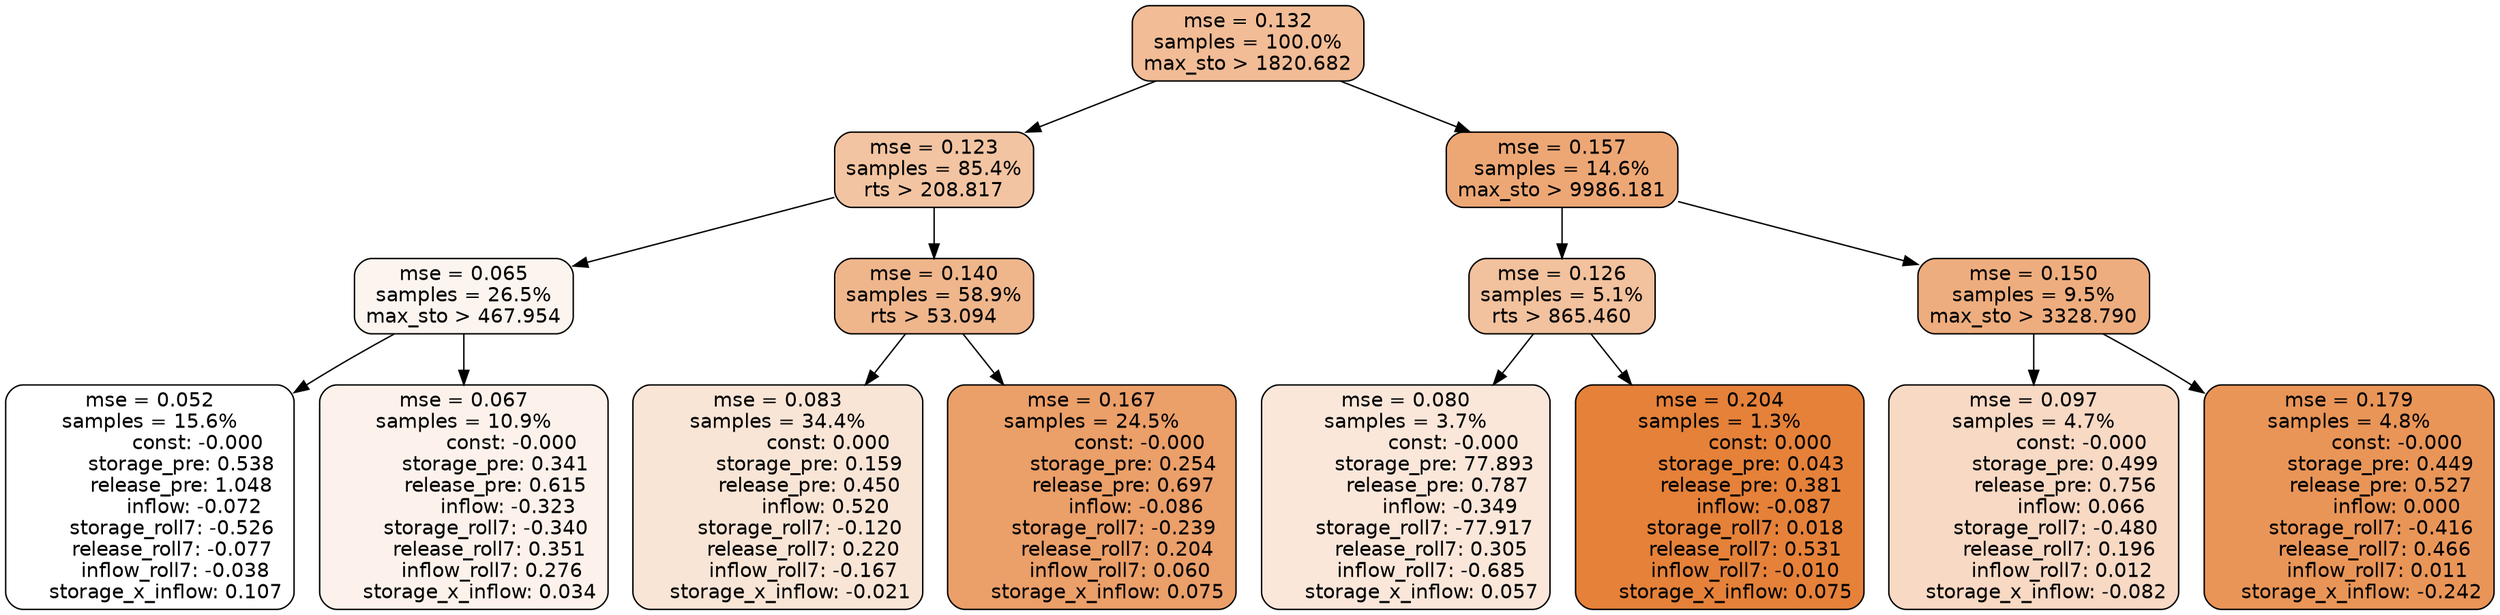digraph tree {
node [shape=rectangle, style="filled, rounded", color="black", fontname=helvetica] ;
edge [fontname=helvetica] ;
	"0" [label="mse = 0.132
samples = 100.0%
max_sto > 1820.682", fillcolor="#f1bc96"]
	"1" [label="mse = 0.123
samples = 85.4%
rts > 208.817", fillcolor="#f2c4a2"]
	"8" [label="mse = 0.157
samples = 14.6%
max_sto > 9986.181", fillcolor="#eda775"]
	"5" [label="mse = 0.065
samples = 26.5%
max_sto > 467.954", fillcolor="#fcf4ee"]
	"2" [label="mse = 0.140
samples = 58.9%
rts > 53.094", fillcolor="#efb68c"]
	"12" [label="mse = 0.126
samples = 5.1%
rts > 865.460", fillcolor="#f2c19d"]
	"9" [label="mse = 0.150
samples = 9.5%
max_sto > 3328.790", fillcolor="#eead7e"]
	"6" [label="mse = 0.052
samples = 15.6%
               const: -0.000
          storage_pre: 0.538
          release_pre: 1.048
              inflow: -0.072
       storage_roll7: -0.526
       release_roll7: -0.077
        inflow_roll7: -0.038
     storage_x_inflow: 0.107", fillcolor="#ffffff"]
	"7" [label="mse = 0.067
samples = 10.9%
               const: -0.000
          storage_pre: 0.341
          release_pre: 0.615
              inflow: -0.323
       storage_roll7: -0.340
        release_roll7: 0.351
         inflow_roll7: 0.276
     storage_x_inflow: 0.034", fillcolor="#fcf2eb"]
	"3" [label="mse = 0.083
samples = 34.4%
                const: 0.000
          storage_pre: 0.159
          release_pre: 0.450
               inflow: 0.520
       storage_roll7: -0.120
        release_roll7: 0.220
        inflow_roll7: -0.167
    storage_x_inflow: -0.021", fillcolor="#f9e5d6"]
	"4" [label="mse = 0.167
samples = 24.5%
               const: -0.000
          storage_pre: 0.254
          release_pre: 0.697
              inflow: -0.086
       storage_roll7: -0.239
        release_roll7: 0.204
         inflow_roll7: 0.060
     storage_x_inflow: 0.075", fillcolor="#eb9f69"]
	"14" [label="mse = 0.080
samples = 3.7%
               const: -0.000
         storage_pre: 77.893
          release_pre: 0.787
              inflow: -0.349
      storage_roll7: -77.917
        release_roll7: 0.305
        inflow_roll7: -0.685
     storage_x_inflow: 0.057", fillcolor="#fae7da"]
	"13" [label="mse = 0.204
samples = 1.3%
                const: 0.000
          storage_pre: 0.043
          release_pre: 0.381
              inflow: -0.087
        storage_roll7: 0.018
        release_roll7: 0.531
        inflow_roll7: -0.010
     storage_x_inflow: 0.075", fillcolor="#e58139"]
	"11" [label="mse = 0.097
samples = 4.7%
               const: -0.000
          storage_pre: 0.499
          release_pre: 0.756
               inflow: 0.066
       storage_roll7: -0.480
        release_roll7: 0.196
         inflow_roll7: 0.012
    storage_x_inflow: -0.082", fillcolor="#f7d9c4"]
	"10" [label="mse = 0.179
samples = 4.8%
               const: -0.000
          storage_pre: 0.449
          release_pre: 0.527
               inflow: 0.000
       storage_roll7: -0.416
        release_roll7: 0.466
         inflow_roll7: 0.011
    storage_x_inflow: -0.242", fillcolor="#e99558"]

	"0" -> "1"
	"0" -> "8"
	"1" -> "2"
	"1" -> "5"
	"8" -> "9"
	"8" -> "12"
	"5" -> "6"
	"5" -> "7"
	"2" -> "3"
	"2" -> "4"
	"12" -> "13"
	"12" -> "14"
	"9" -> "10"
	"9" -> "11"
}